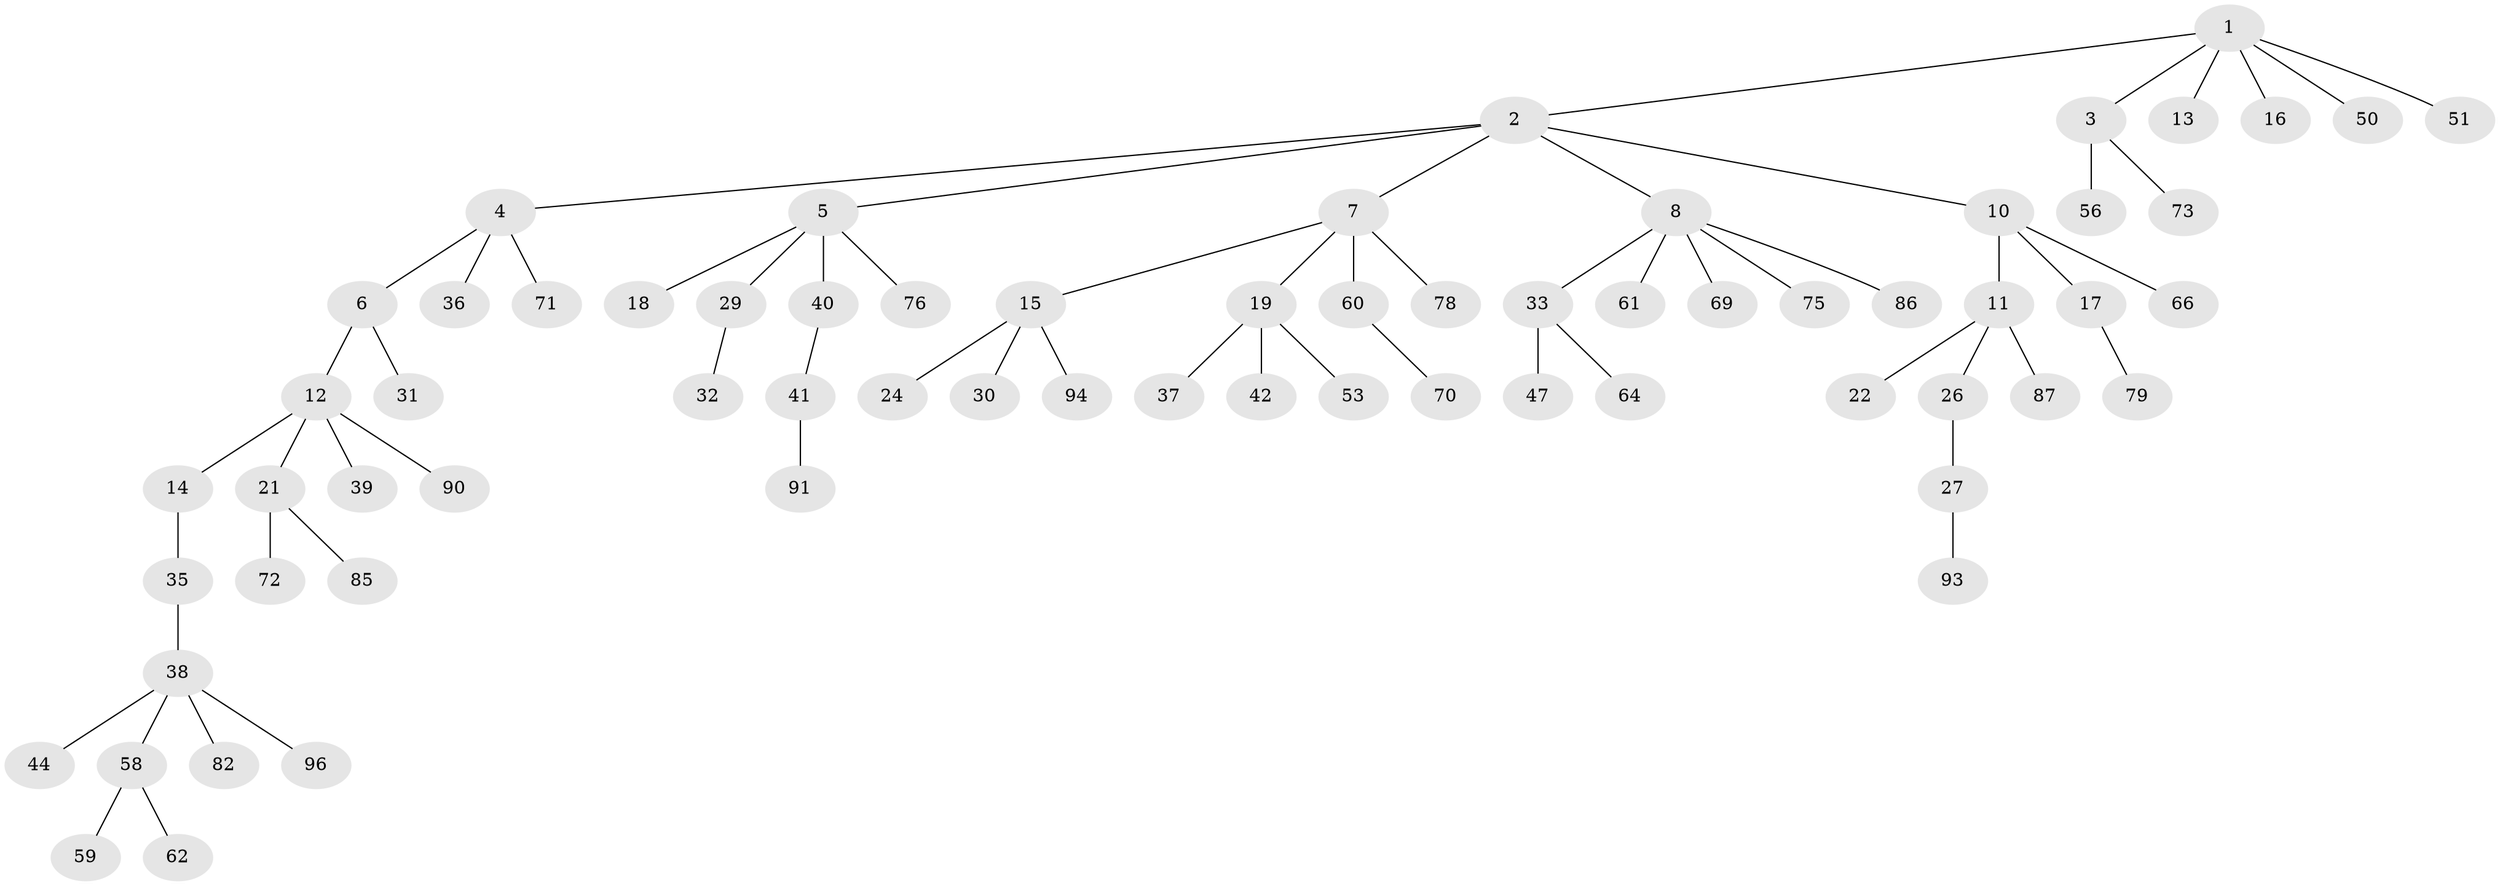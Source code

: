 // Generated by graph-tools (version 1.1) at 2025/24/03/03/25 07:24:07]
// undirected, 67 vertices, 66 edges
graph export_dot {
graph [start="1"]
  node [color=gray90,style=filled];
  1 [super="+23"];
  2;
  3 [super="+20"];
  4 [super="+45"];
  5 [super="+25"];
  6;
  7 [super="+81"];
  8 [super="+9"];
  10 [super="+28"];
  11 [super="+77"];
  12 [super="+80"];
  13 [super="+55"];
  14 [super="+89"];
  15 [super="+67"];
  16 [super="+74"];
  17 [super="+63"];
  18;
  19 [super="+34"];
  21 [super="+68"];
  22 [super="+48"];
  24;
  26;
  27 [super="+88"];
  29;
  30;
  31 [super="+49"];
  32;
  33 [super="+46"];
  35;
  36;
  37;
  38 [super="+43"];
  39;
  40 [super="+54"];
  41 [super="+57"];
  42;
  44 [super="+52"];
  47;
  50;
  51;
  53;
  56;
  58;
  59 [super="+95"];
  60 [super="+65"];
  61 [super="+83"];
  62 [super="+84"];
  64;
  66;
  69;
  70;
  71;
  72;
  73;
  75;
  76;
  78;
  79;
  82;
  85;
  86;
  87;
  90 [super="+92"];
  91;
  93;
  94;
  96;
  1 -- 2;
  1 -- 3;
  1 -- 13;
  1 -- 16;
  1 -- 50;
  1 -- 51;
  2 -- 4;
  2 -- 5;
  2 -- 7;
  2 -- 8;
  2 -- 10;
  3 -- 56;
  3 -- 73;
  4 -- 6;
  4 -- 36;
  4 -- 71;
  5 -- 18;
  5 -- 29;
  5 -- 76;
  5 -- 40;
  6 -- 12;
  6 -- 31;
  7 -- 15;
  7 -- 19;
  7 -- 60;
  7 -- 78;
  8 -- 61;
  8 -- 75;
  8 -- 86;
  8 -- 33;
  8 -- 69;
  10 -- 11;
  10 -- 17;
  10 -- 66;
  11 -- 22;
  11 -- 26;
  11 -- 87;
  12 -- 14;
  12 -- 21;
  12 -- 39;
  12 -- 90;
  14 -- 35;
  15 -- 24;
  15 -- 30;
  15 -- 94;
  17 -- 79;
  19 -- 37;
  19 -- 42;
  19 -- 53;
  21 -- 72;
  21 -- 85;
  26 -- 27;
  27 -- 93;
  29 -- 32;
  33 -- 47;
  33 -- 64;
  35 -- 38;
  38 -- 44;
  38 -- 58;
  38 -- 96;
  38 -- 82;
  40 -- 41;
  41 -- 91;
  58 -- 59;
  58 -- 62;
  60 -- 70;
}
